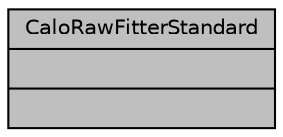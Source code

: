 digraph "CaloRawFitterStandard"
{
 // INTERACTIVE_SVG=YES
  bgcolor="transparent";
  edge [fontname="Helvetica",fontsize="10",labelfontname="Helvetica",labelfontsize="10"];
  node [fontname="Helvetica",fontsize="10",shape=record];
  Node1 [label="{CaloRawFitterStandard\n||}",height=0.2,width=0.4,color="black", fillcolor="grey75", style="filled", fontcolor="black"];
}
